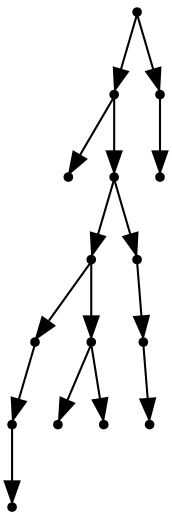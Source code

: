 digraph {
  15 [shape=point];
  12 [shape=point];
  0 [shape=point];
  11 [shape=point];
  7 [shape=point];
  3 [shape=point];
  2 [shape=point];
  1 [shape=point];
  6 [shape=point];
  4 [shape=point];
  5 [shape=point];
  10 [shape=point];
  9 [shape=point];
  8 [shape=point];
  14 [shape=point];
  13 [shape=point];
15 -> 12;
12 -> 0;
12 -> 11;
11 -> 7;
7 -> 3;
3 -> 2;
2 -> 1;
7 -> 6;
6 -> 4;
6 -> 5;
11 -> 10;
10 -> 9;
9 -> 8;
15 -> 14;
14 -> 13;
}
